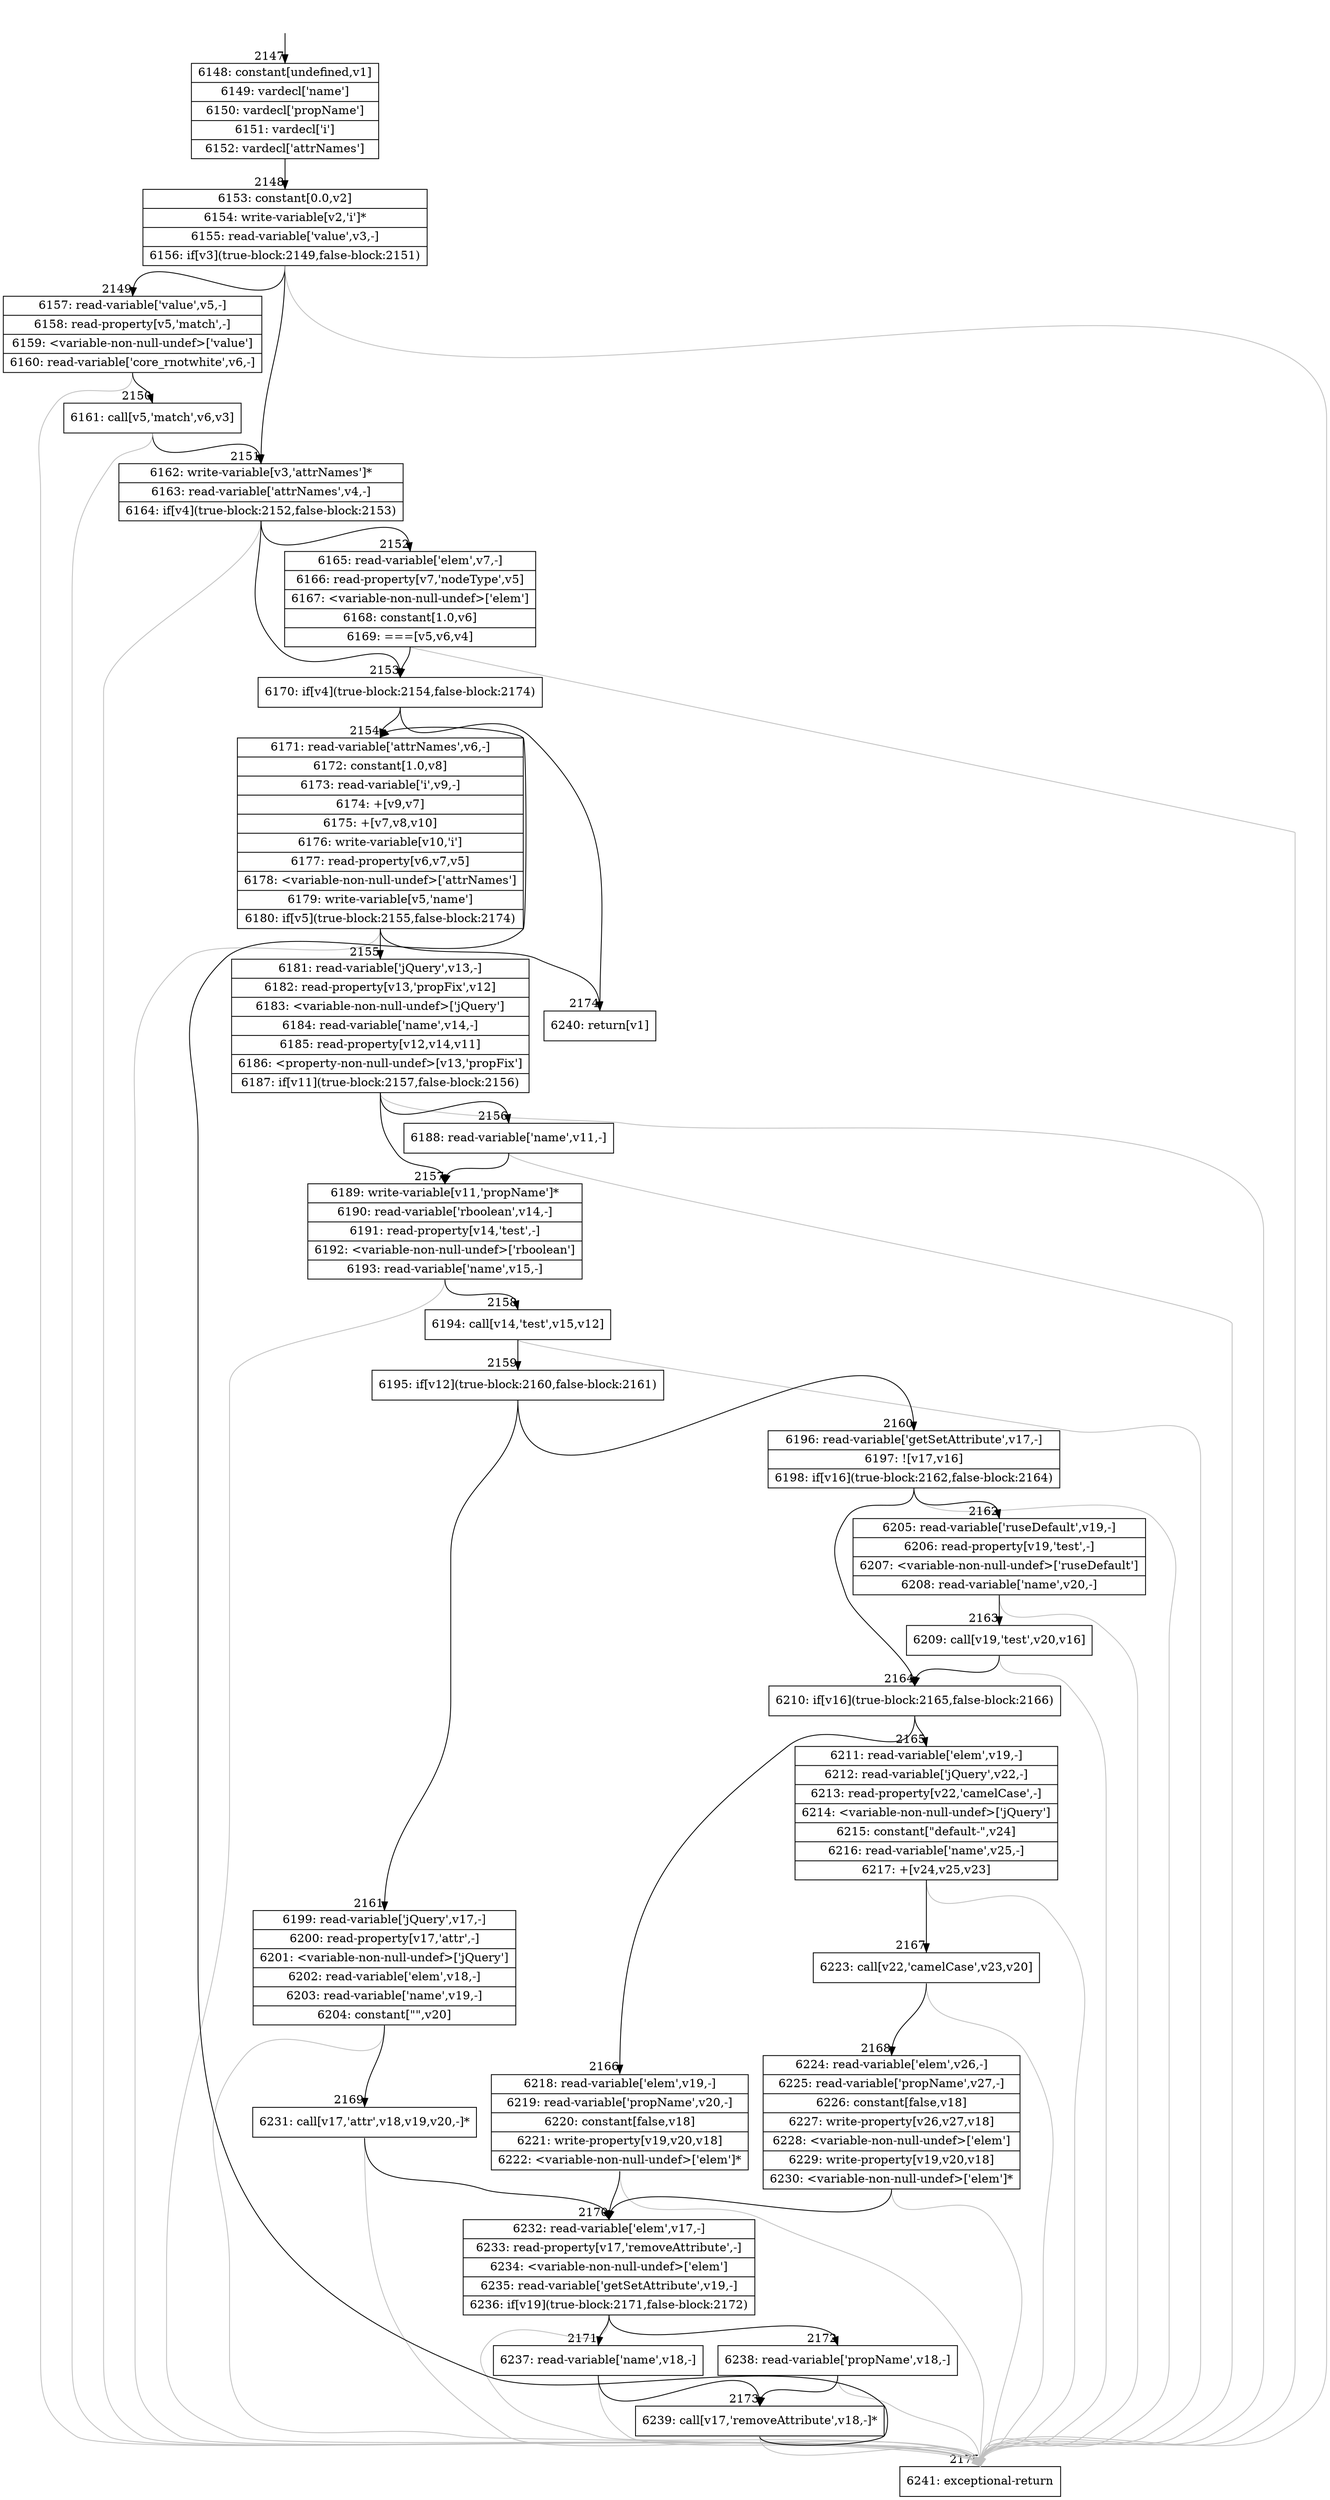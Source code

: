 digraph {
rankdir="TD"
BB_entry145[shape=none,label=""];
BB_entry145 -> BB2147 [tailport=s, headport=n, headlabel="    2147"]
BB2147 [shape=record label="{6148: constant[undefined,v1]|6149: vardecl['name']|6150: vardecl['propName']|6151: vardecl['i']|6152: vardecl['attrNames']}" ] 
BB2147 -> BB2148 [tailport=s, headport=n, headlabel="      2148"]
BB2148 [shape=record label="{6153: constant[0.0,v2]|6154: write-variable[v2,'i']*|6155: read-variable['value',v3,-]|6156: if[v3](true-block:2149,false-block:2151)}" ] 
BB2148 -> BB2151 [tailport=s, headport=n, headlabel="      2151"]
BB2148 -> BB2149 [tailport=s, headport=n, headlabel="      2149"]
BB2148 -> BB2175 [tailport=s, headport=n, color=gray, headlabel="      2175"]
BB2149 [shape=record label="{6157: read-variable['value',v5,-]|6158: read-property[v5,'match',-]|6159: \<variable-non-null-undef\>['value']|6160: read-variable['core_rnotwhite',v6,-]}" ] 
BB2149 -> BB2150 [tailport=s, headport=n, headlabel="      2150"]
BB2149 -> BB2175 [tailport=s, headport=n, color=gray]
BB2150 [shape=record label="{6161: call[v5,'match',v6,v3]}" ] 
BB2150 -> BB2151 [tailport=s, headport=n]
BB2150 -> BB2175 [tailport=s, headport=n, color=gray]
BB2151 [shape=record label="{6162: write-variable[v3,'attrNames']*|6163: read-variable['attrNames',v4,-]|6164: if[v4](true-block:2152,false-block:2153)}" ] 
BB2151 -> BB2153 [tailport=s, headport=n, headlabel="      2153"]
BB2151 -> BB2152 [tailport=s, headport=n, headlabel="      2152"]
BB2151 -> BB2175 [tailport=s, headport=n, color=gray]
BB2152 [shape=record label="{6165: read-variable['elem',v7,-]|6166: read-property[v7,'nodeType',v5]|6167: \<variable-non-null-undef\>['elem']|6168: constant[1.0,v6]|6169: ===[v5,v6,v4]}" ] 
BB2152 -> BB2153 [tailport=s, headport=n]
BB2152 -> BB2175 [tailport=s, headport=n, color=gray]
BB2153 [shape=record label="{6170: if[v4](true-block:2154,false-block:2174)}" ] 
BB2153 -> BB2154 [tailport=s, headport=n, headlabel="      2154"]
BB2153 -> BB2174 [tailport=s, headport=n, headlabel="      2174"]
BB2154 [shape=record label="{6171: read-variable['attrNames',v6,-]|6172: constant[1.0,v8]|6173: read-variable['i',v9,-]|6174: +[v9,v7]|6175: +[v7,v8,v10]|6176: write-variable[v10,'i']|6177: read-property[v6,v7,v5]|6178: \<variable-non-null-undef\>['attrNames']|6179: write-variable[v5,'name']|6180: if[v5](true-block:2155,false-block:2174)}" ] 
BB2154 -> BB2155 [tailport=s, headport=n, headlabel="      2155"]
BB2154 -> BB2174 [tailport=s, headport=n]
BB2154 -> BB2175 [tailport=s, headport=n, color=gray]
BB2155 [shape=record label="{6181: read-variable['jQuery',v13,-]|6182: read-property[v13,'propFix',v12]|6183: \<variable-non-null-undef\>['jQuery']|6184: read-variable['name',v14,-]|6185: read-property[v12,v14,v11]|6186: \<property-non-null-undef\>[v13,'propFix']|6187: if[v11](true-block:2157,false-block:2156)}" ] 
BB2155 -> BB2157 [tailport=s, headport=n, headlabel="      2157"]
BB2155 -> BB2156 [tailport=s, headport=n, headlabel="      2156"]
BB2155 -> BB2175 [tailport=s, headport=n, color=gray]
BB2156 [shape=record label="{6188: read-variable['name',v11,-]}" ] 
BB2156 -> BB2157 [tailport=s, headport=n]
BB2156 -> BB2175 [tailport=s, headport=n, color=gray]
BB2157 [shape=record label="{6189: write-variable[v11,'propName']*|6190: read-variable['rboolean',v14,-]|6191: read-property[v14,'test',-]|6192: \<variable-non-null-undef\>['rboolean']|6193: read-variable['name',v15,-]}" ] 
BB2157 -> BB2158 [tailport=s, headport=n, headlabel="      2158"]
BB2157 -> BB2175 [tailport=s, headport=n, color=gray]
BB2158 [shape=record label="{6194: call[v14,'test',v15,v12]}" ] 
BB2158 -> BB2159 [tailport=s, headport=n, headlabel="      2159"]
BB2158 -> BB2175 [tailport=s, headport=n, color=gray]
BB2159 [shape=record label="{6195: if[v12](true-block:2160,false-block:2161)}" ] 
BB2159 -> BB2160 [tailport=s, headport=n, headlabel="      2160"]
BB2159 -> BB2161 [tailport=s, headport=n, headlabel="      2161"]
BB2160 [shape=record label="{6196: read-variable['getSetAttribute',v17,-]|6197: ![v17,v16]|6198: if[v16](true-block:2162,false-block:2164)}" ] 
BB2160 -> BB2164 [tailport=s, headport=n, headlabel="      2164"]
BB2160 -> BB2162 [tailport=s, headport=n, headlabel="      2162"]
BB2160 -> BB2175 [tailport=s, headport=n, color=gray]
BB2161 [shape=record label="{6199: read-variable['jQuery',v17,-]|6200: read-property[v17,'attr',-]|6201: \<variable-non-null-undef\>['jQuery']|6202: read-variable['elem',v18,-]|6203: read-variable['name',v19,-]|6204: constant[\"\",v20]}" ] 
BB2161 -> BB2169 [tailport=s, headport=n, headlabel="      2169"]
BB2161 -> BB2175 [tailport=s, headport=n, color=gray]
BB2162 [shape=record label="{6205: read-variable['ruseDefault',v19,-]|6206: read-property[v19,'test',-]|6207: \<variable-non-null-undef\>['ruseDefault']|6208: read-variable['name',v20,-]}" ] 
BB2162 -> BB2163 [tailport=s, headport=n, headlabel="      2163"]
BB2162 -> BB2175 [tailport=s, headport=n, color=gray]
BB2163 [shape=record label="{6209: call[v19,'test',v20,v16]}" ] 
BB2163 -> BB2164 [tailport=s, headport=n]
BB2163 -> BB2175 [tailport=s, headport=n, color=gray]
BB2164 [shape=record label="{6210: if[v16](true-block:2165,false-block:2166)}" ] 
BB2164 -> BB2165 [tailport=s, headport=n, headlabel="      2165"]
BB2164 -> BB2166 [tailport=s, headport=n, headlabel="      2166"]
BB2165 [shape=record label="{6211: read-variable['elem',v19,-]|6212: read-variable['jQuery',v22,-]|6213: read-property[v22,'camelCase',-]|6214: \<variable-non-null-undef\>['jQuery']|6215: constant[\"default-\",v24]|6216: read-variable['name',v25,-]|6217: +[v24,v25,v23]}" ] 
BB2165 -> BB2167 [tailport=s, headport=n, headlabel="      2167"]
BB2165 -> BB2175 [tailport=s, headport=n, color=gray]
BB2166 [shape=record label="{6218: read-variable['elem',v19,-]|6219: read-variable['propName',v20,-]|6220: constant[false,v18]|6221: write-property[v19,v20,v18]|6222: \<variable-non-null-undef\>['elem']*}" ] 
BB2166 -> BB2170 [tailport=s, headport=n, headlabel="      2170"]
BB2166 -> BB2175 [tailport=s, headport=n, color=gray]
BB2167 [shape=record label="{6223: call[v22,'camelCase',v23,v20]}" ] 
BB2167 -> BB2168 [tailport=s, headport=n, headlabel="      2168"]
BB2167 -> BB2175 [tailport=s, headport=n, color=gray]
BB2168 [shape=record label="{6224: read-variable['elem',v26,-]|6225: read-variable['propName',v27,-]|6226: constant[false,v18]|6227: write-property[v26,v27,v18]|6228: \<variable-non-null-undef\>['elem']|6229: write-property[v19,v20,v18]|6230: \<variable-non-null-undef\>['elem']*}" ] 
BB2168 -> BB2170 [tailport=s, headport=n]
BB2168 -> BB2175 [tailport=s, headport=n, color=gray]
BB2169 [shape=record label="{6231: call[v17,'attr',v18,v19,v20,-]*}" ] 
BB2169 -> BB2170 [tailport=s, headport=n]
BB2169 -> BB2175 [tailport=s, headport=n, color=gray]
BB2170 [shape=record label="{6232: read-variable['elem',v17,-]|6233: read-property[v17,'removeAttribute',-]|6234: \<variable-non-null-undef\>['elem']|6235: read-variable['getSetAttribute',v19,-]|6236: if[v19](true-block:2171,false-block:2172)}" ] 
BB2170 -> BB2171 [tailport=s, headport=n, headlabel="      2171"]
BB2170 -> BB2172 [tailport=s, headport=n, headlabel="      2172"]
BB2170 -> BB2175 [tailport=s, headport=n, color=gray]
BB2171 [shape=record label="{6237: read-variable['name',v18,-]}" ] 
BB2171 -> BB2173 [tailport=s, headport=n, headlabel="      2173"]
BB2171 -> BB2175 [tailport=s, headport=n, color=gray]
BB2172 [shape=record label="{6238: read-variable['propName',v18,-]}" ] 
BB2172 -> BB2173 [tailport=s, headport=n]
BB2172 -> BB2175 [tailport=s, headport=n, color=gray]
BB2173 [shape=record label="{6239: call[v17,'removeAttribute',v18,-]*}" ] 
BB2173 -> BB2154 [tailport=s, headport=n]
BB2173 -> BB2175 [tailport=s, headport=n, color=gray]
BB2174 [shape=record label="{6240: return[v1]}" ] 
BB2175 [shape=record label="{6241: exceptional-return}" ] 
}
